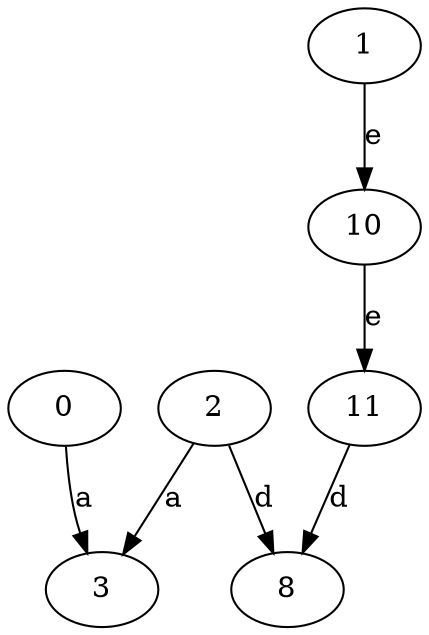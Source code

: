 strict digraph  {
2;
3;
0;
1;
8;
10;
11;
2 -> 3  [label=a];
2 -> 8  [label=d];
0 -> 3  [label=a];
1 -> 10  [label=e];
10 -> 11  [label=e];
11 -> 8  [label=d];
}
